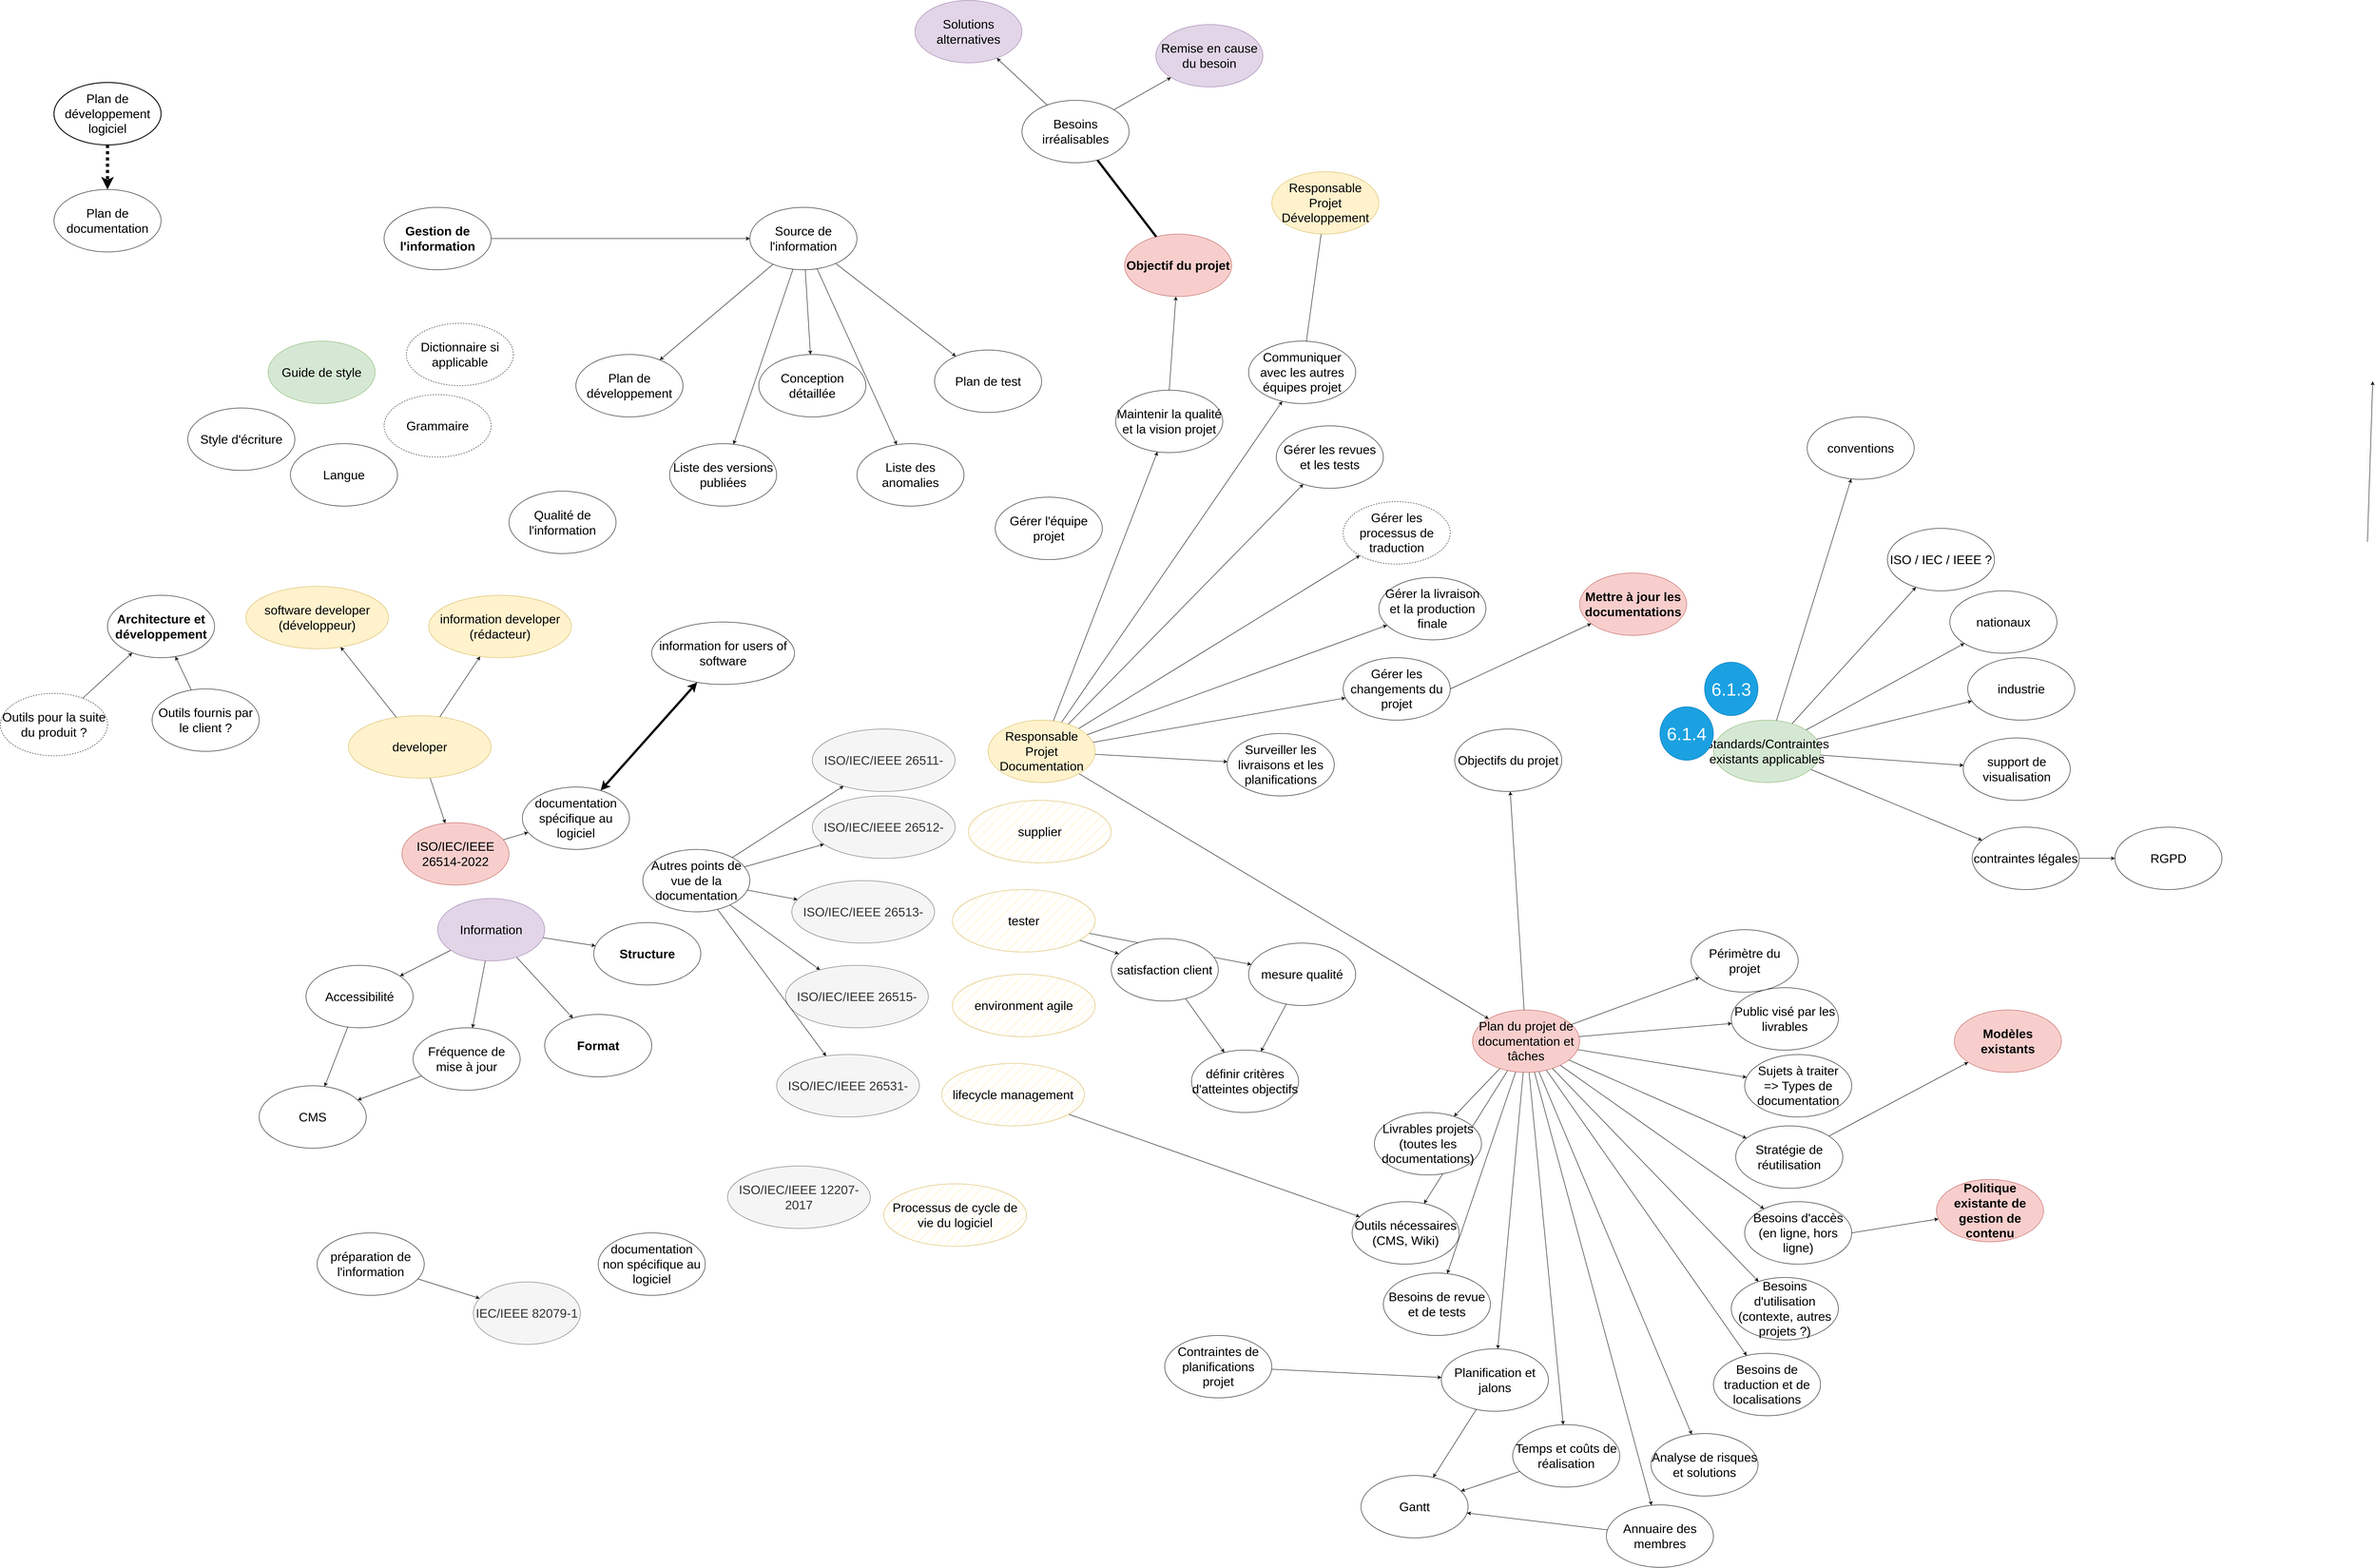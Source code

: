 <mxfile version="26.0.4">
  <diagram name="Page-1" id="BIDaeY3QTPUU3SY5W4b0">
    <mxGraphModel dx="4013" dy="5394" grid="1" gridSize="10" guides="1" tooltips="1" connect="1" arrows="1" fold="1" page="1" pageScale="1" pageWidth="1169" pageHeight="827" math="0" shadow="0">
      <root>
        <mxCell id="0" />
        <mxCell id="1" parent="0" />
        <mxCell id="pOz3Xbr77kyRt1sYzAAJ-1" value="Architecture et développement" style="ellipse;whiteSpace=wrap;html=1;strokeColor=default;align=center;verticalAlign=middle;fontFamily=Helvetica;fontSize=28;fontColor=default;fillColor=default;fontStyle=1" parent="1" vertex="1">
          <mxGeometry x="-220" y="-319.97" width="240" height="140" as="geometry" />
        </mxCell>
        <mxCell id="pOz3Xbr77kyRt1sYzAAJ-2" value="Qualité de l&#39;information" style="ellipse;whiteSpace=wrap;html=1;strokeColor=default;align=center;verticalAlign=middle;fontFamily=Helvetica;fontSize=28;fontColor=default;fillColor=default;" parent="1" vertex="1">
          <mxGeometry x="680" y="-553.5" width="240" height="140" as="geometry" />
        </mxCell>
        <mxCell id="3t2eln8wta4C8ZP0yIUS-1" value="Structure" style="ellipse;whiteSpace=wrap;html=1;fontSize=28;fontStyle=1" vertex="1" parent="1">
          <mxGeometry x="870" y="414" width="240" height="140" as="geometry" />
        </mxCell>
        <mxCell id="3t2eln8wta4C8ZP0yIUS-2" value="Format" style="ellipse;whiteSpace=wrap;html=1;strokeColor=default;align=center;verticalAlign=middle;fontFamily=Helvetica;fontSize=28;fontColor=default;fillColor=default;fontStyle=1" vertex="1" parent="1">
          <mxGeometry x="760" y="620" width="240" height="140" as="geometry" />
        </mxCell>
        <mxCell id="3t2eln8wta4C8ZP0yIUS-4" style="rounded=0;orthogonalLoop=1;jettySize=auto;html=1;" edge="1" parent="1" source="3t2eln8wta4C8ZP0yIUS-3" target="3t2eln8wta4C8ZP0yIUS-1">
          <mxGeometry relative="1" as="geometry" />
        </mxCell>
        <mxCell id="3t2eln8wta4C8ZP0yIUS-5" style="rounded=0;orthogonalLoop=1;jettySize=auto;html=1;" edge="1" parent="1" source="3t2eln8wta4C8ZP0yIUS-3" target="3t2eln8wta4C8ZP0yIUS-2">
          <mxGeometry relative="1" as="geometry" />
        </mxCell>
        <mxCell id="3t2eln8wta4C8ZP0yIUS-28" style="rounded=0;orthogonalLoop=1;jettySize=auto;html=1;" edge="1" parent="1" source="3t2eln8wta4C8ZP0yIUS-3" target="3t2eln8wta4C8ZP0yIUS-27">
          <mxGeometry relative="1" as="geometry" />
        </mxCell>
        <mxCell id="3t2eln8wta4C8ZP0yIUS-29" style="rounded=0;orthogonalLoop=1;jettySize=auto;html=1;" edge="1" parent="1" source="3t2eln8wta4C8ZP0yIUS-3" target="3t2eln8wta4C8ZP0yIUS-26">
          <mxGeometry relative="1" as="geometry" />
        </mxCell>
        <mxCell id="3t2eln8wta4C8ZP0yIUS-3" value="Information" style="ellipse;whiteSpace=wrap;html=1;strokeColor=#9673a6;align=center;verticalAlign=middle;fontFamily=Helvetica;fontSize=28;fillColor=#e1d5e7;" vertex="1" parent="1">
          <mxGeometry x="520" y="360" width="240" height="140" as="geometry" />
        </mxCell>
        <mxCell id="3t2eln8wta4C8ZP0yIUS-51" style="rounded=0;orthogonalLoop=1;jettySize=auto;html=1;exitX=1;exitY=0.5;exitDx=0;exitDy=0;" edge="1" parent="1" source="3t2eln8wta4C8ZP0yIUS-6" target="3t2eln8wta4C8ZP0yIUS-49">
          <mxGeometry relative="1" as="geometry" />
        </mxCell>
        <mxCell id="3t2eln8wta4C8ZP0yIUS-6" value="Gestion de l&#39;information" style="ellipse;whiteSpace=wrap;html=1;strokeColor=default;align=center;verticalAlign=middle;fontFamily=Helvetica;fontSize=28;fontColor=default;fillColor=default;fontStyle=1" vertex="1" parent="1">
          <mxGeometry x="400" y="-1190" width="240" height="140" as="geometry" />
        </mxCell>
        <mxCell id="3t2eln8wta4C8ZP0yIUS-7" value="IEC/IEEE 82079-1" style="ellipse;whiteSpace=wrap;html=1;strokeColor=#666666;align=center;verticalAlign=middle;fontFamily=Helvetica;fontSize=28;fontColor=#333333;fillColor=#f5f5f5;" vertex="1" parent="1">
          <mxGeometry x="600" y="1220" width="240" height="140" as="geometry" />
        </mxCell>
        <mxCell id="3t2eln8wta4C8ZP0yIUS-9" style="rounded=0;orthogonalLoop=1;jettySize=auto;html=1;" edge="1" parent="1" source="3t2eln8wta4C8ZP0yIUS-8" target="3t2eln8wta4C8ZP0yIUS-7">
          <mxGeometry relative="1" as="geometry" />
        </mxCell>
        <mxCell id="3t2eln8wta4C8ZP0yIUS-8" value="préparation de l&#39;information" style="ellipse;whiteSpace=wrap;html=1;strokeColor=default;align=center;verticalAlign=middle;fontFamily=Helvetica;fontSize=28;fontColor=default;fillColor=default;" vertex="1" parent="1">
          <mxGeometry x="250" y="1110" width="240" height="140" as="geometry" />
        </mxCell>
        <mxCell id="3t2eln8wta4C8ZP0yIUS-10" value="documentation non spécifique au logiciel" style="ellipse;whiteSpace=wrap;html=1;strokeColor=default;align=center;verticalAlign=middle;fontFamily=Helvetica;fontSize=28;fontColor=default;fillColor=default;" vertex="1" parent="1">
          <mxGeometry x="880" y="1110" width="240" height="140" as="geometry" />
        </mxCell>
        <mxCell id="3t2eln8wta4C8ZP0yIUS-13" style="rounded=0;orthogonalLoop=1;jettySize=auto;html=1;" edge="1" parent="1" source="3t2eln8wta4C8ZP0yIUS-11" target="3t2eln8wta4C8ZP0yIUS-12">
          <mxGeometry relative="1" as="geometry" />
        </mxCell>
        <mxCell id="3t2eln8wta4C8ZP0yIUS-11" value="ISO/IEC/IEEE 26514-2022" style="ellipse;whiteSpace=wrap;html=1;strokeColor=#b85450;align=center;verticalAlign=middle;fontFamily=Helvetica;fontSize=28;fillColor=#f8cecc;" vertex="1" parent="1">
          <mxGeometry x="440" y="190" width="240" height="140" as="geometry" />
        </mxCell>
        <mxCell id="3t2eln8wta4C8ZP0yIUS-12" value="documentation spécifique au logiciel" style="ellipse;whiteSpace=wrap;html=1;strokeColor=default;align=center;verticalAlign=middle;fontFamily=Helvetica;fontSize=28;fontColor=default;fillColor=default;" vertex="1" parent="1">
          <mxGeometry x="710" y="110" width="240" height="140" as="geometry" />
        </mxCell>
        <mxCell id="3t2eln8wta4C8ZP0yIUS-14" value="ISO/IEC/IEEE 26511-" style="ellipse;whiteSpace=wrap;html=1;strokeColor=#666666;align=center;verticalAlign=middle;fontFamily=Helvetica;fontSize=28;fontColor=#333333;fillColor=#f5f5f5;" vertex="1" parent="1">
          <mxGeometry x="1360" y="-20" width="320" height="140" as="geometry" />
        </mxCell>
        <mxCell id="3t2eln8wta4C8ZP0yIUS-15" value="ISO/IEC/IEEE 26512-" style="ellipse;whiteSpace=wrap;html=1;strokeColor=#666666;align=center;verticalAlign=middle;fontFamily=Helvetica;fontSize=28;fontColor=#333333;fillColor=#f5f5f5;" vertex="1" parent="1">
          <mxGeometry x="1360" y="130" width="320" height="140" as="geometry" />
        </mxCell>
        <mxCell id="3t2eln8wta4C8ZP0yIUS-16" value="ISO/IEC/IEEE 26513-" style="ellipse;whiteSpace=wrap;html=1;strokeColor=#666666;align=center;verticalAlign=middle;fontFamily=Helvetica;fontSize=28;fontColor=#333333;fillColor=#f5f5f5;" vertex="1" parent="1">
          <mxGeometry x="1314" y="320" width="320" height="140" as="geometry" />
        </mxCell>
        <mxCell id="3t2eln8wta4C8ZP0yIUS-17" value="ISO/IEC/IEEE 26515-" style="ellipse;whiteSpace=wrap;html=1;strokeColor=#666666;align=center;verticalAlign=middle;fontFamily=Helvetica;fontSize=28;fontColor=#333333;fillColor=#f5f5f5;" vertex="1" parent="1">
          <mxGeometry x="1300" y="510" width="320" height="140" as="geometry" />
        </mxCell>
        <mxCell id="3t2eln8wta4C8ZP0yIUS-18" value="ISO/IEC/IEEE 26531-" style="ellipse;whiteSpace=wrap;html=1;strokeColor=#666666;align=center;verticalAlign=middle;fontFamily=Helvetica;fontSize=28;fontColor=#333333;fillColor=#f5f5f5;" vertex="1" parent="1">
          <mxGeometry x="1280" y="710" width="320" height="140" as="geometry" />
        </mxCell>
        <mxCell id="3t2eln8wta4C8ZP0yIUS-20" style="rounded=0;orthogonalLoop=1;jettySize=auto;html=1;" edge="1" parent="1" source="3t2eln8wta4C8ZP0yIUS-19" target="3t2eln8wta4C8ZP0yIUS-14">
          <mxGeometry relative="1" as="geometry" />
        </mxCell>
        <mxCell id="3t2eln8wta4C8ZP0yIUS-21" style="rounded=0;orthogonalLoop=1;jettySize=auto;html=1;strokeColor=default;align=center;verticalAlign=middle;fontFamily=Helvetica;fontSize=11;fontColor=default;labelBackgroundColor=default;endArrow=classic;" edge="1" parent="1" source="3t2eln8wta4C8ZP0yIUS-19" target="3t2eln8wta4C8ZP0yIUS-15">
          <mxGeometry relative="1" as="geometry" />
        </mxCell>
        <mxCell id="3t2eln8wta4C8ZP0yIUS-22" style="rounded=0;orthogonalLoop=1;jettySize=auto;html=1;strokeColor=default;align=center;verticalAlign=middle;fontFamily=Helvetica;fontSize=11;fontColor=default;labelBackgroundColor=default;endArrow=classic;" edge="1" parent="1" source="3t2eln8wta4C8ZP0yIUS-19" target="3t2eln8wta4C8ZP0yIUS-16">
          <mxGeometry relative="1" as="geometry" />
        </mxCell>
        <mxCell id="3t2eln8wta4C8ZP0yIUS-23" style="rounded=0;orthogonalLoop=1;jettySize=auto;html=1;" edge="1" parent="1" source="3t2eln8wta4C8ZP0yIUS-19" target="3t2eln8wta4C8ZP0yIUS-17">
          <mxGeometry relative="1" as="geometry" />
        </mxCell>
        <mxCell id="3t2eln8wta4C8ZP0yIUS-24" style="rounded=0;orthogonalLoop=1;jettySize=auto;html=1;strokeColor=default;align=center;verticalAlign=middle;fontFamily=Helvetica;fontSize=11;fontColor=default;labelBackgroundColor=default;endArrow=classic;" edge="1" parent="1" source="3t2eln8wta4C8ZP0yIUS-19" target="3t2eln8wta4C8ZP0yIUS-18">
          <mxGeometry relative="1" as="geometry" />
        </mxCell>
        <mxCell id="3t2eln8wta4C8ZP0yIUS-19" value="Autres points de vue de la documentation" style="ellipse;whiteSpace=wrap;html=1;fontSize=28;" vertex="1" parent="1">
          <mxGeometry x="980" y="250" width="240" height="140" as="geometry" />
        </mxCell>
        <mxCell id="3t2eln8wta4C8ZP0yIUS-25" value="CMS" style="ellipse;whiteSpace=wrap;html=1;strokeColor=default;align=center;verticalAlign=middle;fontFamily=Helvetica;fontSize=28;fontColor=default;fillColor=default;" vertex="1" parent="1">
          <mxGeometry x="120" y="780" width="240" height="140" as="geometry" />
        </mxCell>
        <mxCell id="3t2eln8wta4C8ZP0yIUS-30" style="rounded=0;orthogonalLoop=1;jettySize=auto;html=1;" edge="1" parent="1" source="3t2eln8wta4C8ZP0yIUS-26" target="3t2eln8wta4C8ZP0yIUS-25">
          <mxGeometry relative="1" as="geometry" />
        </mxCell>
        <mxCell id="3t2eln8wta4C8ZP0yIUS-26" value="Fréquence de mise à jour" style="ellipse;whiteSpace=wrap;html=1;strokeColor=default;align=center;verticalAlign=middle;fontFamily=Helvetica;fontSize=28;fontColor=default;fillColor=default;" vertex="1" parent="1">
          <mxGeometry x="465" y="650" width="240" height="140" as="geometry" />
        </mxCell>
        <mxCell id="3t2eln8wta4C8ZP0yIUS-31" style="rounded=0;orthogonalLoop=1;jettySize=auto;html=1;" edge="1" parent="1" source="3t2eln8wta4C8ZP0yIUS-27" target="3t2eln8wta4C8ZP0yIUS-25">
          <mxGeometry relative="1" as="geometry" />
        </mxCell>
        <mxCell id="3t2eln8wta4C8ZP0yIUS-27" value="Accessibilité" style="ellipse;whiteSpace=wrap;html=1;strokeColor=default;align=center;verticalAlign=middle;fontFamily=Helvetica;fontSize=28;fontColor=default;fillColor=default;" vertex="1" parent="1">
          <mxGeometry x="225" y="510" width="240" height="140" as="geometry" />
        </mxCell>
        <mxCell id="3t2eln8wta4C8ZP0yIUS-33" value="supplier" style="ellipse;whiteSpace=wrap;html=1;strokeColor=#d6b656;align=center;verticalAlign=middle;fontFamily=Helvetica;fontSize=28;fillColor=#fff2cc;fillStyle=hatch;" vertex="1" parent="1">
          <mxGeometry x="1710" y="140" width="320" height="140" as="geometry" />
        </mxCell>
        <mxCell id="3t2eln8wta4C8ZP0yIUS-167" style="rounded=0;orthogonalLoop=1;jettySize=auto;html=1;" edge="1" parent="1" source="3t2eln8wta4C8ZP0yIUS-34" target="3t2eln8wta4C8ZP0yIUS-165">
          <mxGeometry relative="1" as="geometry" />
        </mxCell>
        <mxCell id="3t2eln8wta4C8ZP0yIUS-168" style="rounded=0;orthogonalLoop=1;jettySize=auto;html=1;" edge="1" parent="1" source="3t2eln8wta4C8ZP0yIUS-34" target="3t2eln8wta4C8ZP0yIUS-166">
          <mxGeometry relative="1" as="geometry" />
        </mxCell>
        <mxCell id="3t2eln8wta4C8ZP0yIUS-34" value="tester" style="ellipse;whiteSpace=wrap;html=1;strokeColor=#d6b656;align=center;verticalAlign=middle;fontFamily=Helvetica;fontSize=28;fillColor=#fff2cc;fillStyle=hatch;" vertex="1" parent="1">
          <mxGeometry x="1674" y="340" width="320" height="140" as="geometry" />
        </mxCell>
        <mxCell id="3t2eln8wta4C8ZP0yIUS-50" style="rounded=0;orthogonalLoop=1;jettySize=auto;html=1;" edge="1" parent="1" source="3t2eln8wta4C8ZP0yIUS-35" target="3t2eln8wta4C8ZP0yIUS-11">
          <mxGeometry relative="1" as="geometry" />
        </mxCell>
        <mxCell id="3t2eln8wta4C8ZP0yIUS-164" style="rounded=0;orthogonalLoop=1;jettySize=auto;html=1;" edge="1" parent="1" source="3t2eln8wta4C8ZP0yIUS-35" target="3t2eln8wta4C8ZP0yIUS-161">
          <mxGeometry relative="1" as="geometry" />
        </mxCell>
        <mxCell id="3t2eln8wta4C8ZP0yIUS-35" value="developer" style="ellipse;whiteSpace=wrap;html=1;strokeColor=#d6b656;align=center;verticalAlign=middle;fontFamily=Helvetica;fontSize=28;fillColor=#fff2cc;" vertex="1" parent="1">
          <mxGeometry x="320" y="-50" width="320" height="140" as="geometry" />
        </mxCell>
        <mxCell id="3t2eln8wta4C8ZP0yIUS-38" style="rounded=0;orthogonalLoop=1;jettySize=auto;html=1;startArrow=classic;startFill=1;strokeWidth=5;" edge="1" parent="1" source="3t2eln8wta4C8ZP0yIUS-36" target="3t2eln8wta4C8ZP0yIUS-12">
          <mxGeometry relative="1" as="geometry">
            <mxPoint x="1081.658" y="-114.594" as="targetPoint" />
          </mxGeometry>
        </mxCell>
        <mxCell id="3t2eln8wta4C8ZP0yIUS-36" value="information for users of software" style="ellipse;whiteSpace=wrap;html=1;strokeColor=default;align=center;verticalAlign=middle;fontFamily=Helvetica;fontSize=28;fontColor=default;fillColor=default;" vertex="1" parent="1">
          <mxGeometry x="1000" y="-260" width="320" height="140" as="geometry" />
        </mxCell>
        <mxCell id="3t2eln8wta4C8ZP0yIUS-39" value="environment agile" style="ellipse;whiteSpace=wrap;html=1;strokeColor=#d6b656;align=center;verticalAlign=middle;fontFamily=Helvetica;fontSize=28;fillColor=#fff2cc;fillStyle=hatch;" vertex="1" parent="1">
          <mxGeometry x="1674" y="530" width="320" height="140" as="geometry" />
        </mxCell>
        <mxCell id="3t2eln8wta4C8ZP0yIUS-172" style="rounded=0;orthogonalLoop=1;jettySize=auto;html=1;" edge="1" parent="1" source="3t2eln8wta4C8ZP0yIUS-40" target="3t2eln8wta4C8ZP0yIUS-102">
          <mxGeometry relative="1" as="geometry" />
        </mxCell>
        <mxCell id="3t2eln8wta4C8ZP0yIUS-40" value="lifecycle management" style="ellipse;whiteSpace=wrap;html=1;strokeColor=#d6b656;align=center;verticalAlign=middle;fontFamily=Helvetica;fontSize=28;fillColor=#fff2cc;fillStyle=hatch;" vertex="1" parent="1">
          <mxGeometry x="1650" y="730" width="320" height="140" as="geometry" />
        </mxCell>
        <mxCell id="3t2eln8wta4C8ZP0yIUS-42" value="ISO/IEC/IEEE 12207-2017" style="ellipse;whiteSpace=wrap;html=1;strokeColor=#666666;align=center;verticalAlign=middle;fontFamily=Helvetica;fontSize=28;fontColor=#333333;fillColor=#f5f5f5;" vertex="1" parent="1">
          <mxGeometry x="1170" y="960" width="320" height="140" as="geometry" />
        </mxCell>
        <mxCell id="3t2eln8wta4C8ZP0yIUS-43" value="Processus de cycle de vie du logiciel" style="ellipse;whiteSpace=wrap;html=1;strokeColor=#d6b656;align=center;verticalAlign=middle;fontFamily=Helvetica;fontSize=28;fillColor=#fff2cc;fillStyle=hatch;" vertex="1" parent="1">
          <mxGeometry x="1520" y="1000" width="320" height="140" as="geometry" />
        </mxCell>
        <mxCell id="3t2eln8wta4C8ZP0yIUS-44" value="Plan de développement" style="ellipse;whiteSpace=wrap;html=1;strokeColor=default;align=center;verticalAlign=middle;fontFamily=Helvetica;fontSize=28;fontColor=default;fillColor=default;" vertex="1" parent="1">
          <mxGeometry x="830" y="-860" width="240" height="140" as="geometry" />
        </mxCell>
        <mxCell id="3t2eln8wta4C8ZP0yIUS-45" value="Conception détaillée" style="ellipse;whiteSpace=wrap;html=1;strokeColor=default;align=center;verticalAlign=middle;fontFamily=Helvetica;fontSize=28;fontColor=default;fillColor=default;" vertex="1" parent="1">
          <mxGeometry x="1240" y="-860" width="240" height="140" as="geometry" />
        </mxCell>
        <mxCell id="3t2eln8wta4C8ZP0yIUS-46" value="Plan de test" style="ellipse;whiteSpace=wrap;html=1;strokeColor=default;align=center;verticalAlign=middle;fontFamily=Helvetica;fontSize=28;fontColor=default;fillColor=default;" vertex="1" parent="1">
          <mxGeometry x="1634" y="-870" width="240" height="140" as="geometry" />
        </mxCell>
        <mxCell id="3t2eln8wta4C8ZP0yIUS-47" value="Liste des versions publiées" style="ellipse;whiteSpace=wrap;html=1;strokeColor=default;align=center;verticalAlign=middle;fontFamily=Helvetica;fontSize=28;fontColor=default;fillColor=default;" vertex="1" parent="1">
          <mxGeometry x="1040" y="-660" width="240" height="140" as="geometry" />
        </mxCell>
        <mxCell id="3t2eln8wta4C8ZP0yIUS-48" value="Liste des anomalies" style="ellipse;whiteSpace=wrap;html=1;strokeColor=default;align=center;verticalAlign=middle;fontFamily=Helvetica;fontSize=28;fontColor=default;fillColor=default;" vertex="1" parent="1">
          <mxGeometry x="1460" y="-660" width="240" height="140" as="geometry" />
        </mxCell>
        <mxCell id="3t2eln8wta4C8ZP0yIUS-52" style="rounded=0;orthogonalLoop=1;jettySize=auto;html=1;" edge="1" parent="1" source="3t2eln8wta4C8ZP0yIUS-49" target="3t2eln8wta4C8ZP0yIUS-44">
          <mxGeometry relative="1" as="geometry" />
        </mxCell>
        <mxCell id="3t2eln8wta4C8ZP0yIUS-53" style="rounded=0;orthogonalLoop=1;jettySize=auto;html=1;" edge="1" parent="1" source="3t2eln8wta4C8ZP0yIUS-49" target="3t2eln8wta4C8ZP0yIUS-45">
          <mxGeometry relative="1" as="geometry" />
        </mxCell>
        <mxCell id="3t2eln8wta4C8ZP0yIUS-54" style="rounded=0;orthogonalLoop=1;jettySize=auto;html=1;" edge="1" parent="1" source="3t2eln8wta4C8ZP0yIUS-49" target="3t2eln8wta4C8ZP0yIUS-46">
          <mxGeometry relative="1" as="geometry" />
        </mxCell>
        <mxCell id="3t2eln8wta4C8ZP0yIUS-55" style="rounded=0;orthogonalLoop=1;jettySize=auto;html=1;" edge="1" parent="1" source="3t2eln8wta4C8ZP0yIUS-49" target="3t2eln8wta4C8ZP0yIUS-47">
          <mxGeometry relative="1" as="geometry" />
        </mxCell>
        <mxCell id="3t2eln8wta4C8ZP0yIUS-56" style="rounded=0;orthogonalLoop=1;jettySize=auto;html=1;" edge="1" parent="1" source="3t2eln8wta4C8ZP0yIUS-49" target="3t2eln8wta4C8ZP0yIUS-48">
          <mxGeometry relative="1" as="geometry" />
        </mxCell>
        <mxCell id="3t2eln8wta4C8ZP0yIUS-49" value="Source de l&#39;information" style="ellipse;whiteSpace=wrap;html=1;strokeColor=default;align=center;verticalAlign=middle;fontFamily=Helvetica;fontSize=28;fontColor=default;fillColor=default;" vertex="1" parent="1">
          <mxGeometry x="1220" y="-1190" width="240" height="140" as="geometry" />
        </mxCell>
        <mxCell id="3t2eln8wta4C8ZP0yIUS-57" value="Guide de style" style="ellipse;whiteSpace=wrap;html=1;strokeColor=#82b366;align=center;verticalAlign=middle;fontFamily=Helvetica;fontSize=28;fillColor=#d5e8d4;" vertex="1" parent="1">
          <mxGeometry x="140" y="-890" width="240" height="140" as="geometry" />
        </mxCell>
        <mxCell id="3t2eln8wta4C8ZP0yIUS-58" value="Style d&#39;écriture" style="ellipse;whiteSpace=wrap;html=1;strokeColor=default;align=center;verticalAlign=middle;fontFamily=Helvetica;fontSize=28;fontColor=default;fillColor=default;" vertex="1" parent="1">
          <mxGeometry x="-40" y="-740" width="240" height="140" as="geometry" />
        </mxCell>
        <mxCell id="3t2eln8wta4C8ZP0yIUS-59" value="Langue" style="ellipse;whiteSpace=wrap;html=1;strokeColor=default;align=center;verticalAlign=middle;fontFamily=Helvetica;fontSize=28;fontColor=default;fillColor=default;" vertex="1" parent="1">
          <mxGeometry x="190" y="-660" width="240" height="140" as="geometry" />
        </mxCell>
        <mxCell id="3t2eln8wta4C8ZP0yIUS-60" value="Dictionnaire si applicable" style="ellipse;whiteSpace=wrap;html=1;strokeColor=default;align=center;verticalAlign=middle;fontFamily=Helvetica;fontSize=28;fontColor=default;fillColor=default;dashed=1;" vertex="1" parent="1">
          <mxGeometry x="450" y="-930" width="240" height="140" as="geometry" />
        </mxCell>
        <mxCell id="3t2eln8wta4C8ZP0yIUS-62" value="Grammaire" style="ellipse;whiteSpace=wrap;html=1;strokeColor=default;align=center;verticalAlign=middle;fontFamily=Helvetica;fontSize=28;fontColor=default;fillColor=default;dashed=1;" vertex="1" parent="1">
          <mxGeometry x="400" y="-770" width="240" height="140" as="geometry" />
        </mxCell>
        <mxCell id="3t2eln8wta4C8ZP0yIUS-75" style="rounded=0;orthogonalLoop=1;jettySize=auto;html=1;" edge="1" parent="1" source="3t2eln8wta4C8ZP0yIUS-63" target="3t2eln8wta4C8ZP0yIUS-69">
          <mxGeometry relative="1" as="geometry" />
        </mxCell>
        <mxCell id="3t2eln8wta4C8ZP0yIUS-76" style="rounded=0;orthogonalLoop=1;jettySize=auto;html=1;" edge="1" parent="1" source="3t2eln8wta4C8ZP0yIUS-63" target="3t2eln8wta4C8ZP0yIUS-68">
          <mxGeometry relative="1" as="geometry" />
        </mxCell>
        <mxCell id="3t2eln8wta4C8ZP0yIUS-77" style="rounded=0;orthogonalLoop=1;jettySize=auto;html=1;" edge="1" parent="1">
          <mxGeometry relative="1" as="geometry">
            <mxPoint x="4846.076" y="-439.98" as="sourcePoint" />
            <mxPoint x="4857.964" y="-800.0" as="targetPoint" />
          </mxGeometry>
        </mxCell>
        <mxCell id="3t2eln8wta4C8ZP0yIUS-78" style="rounded=0;orthogonalLoop=1;jettySize=auto;html=1;" edge="1" parent="1" source="3t2eln8wta4C8ZP0yIUS-63" target="3t2eln8wta4C8ZP0yIUS-66">
          <mxGeometry relative="1" as="geometry" />
        </mxCell>
        <mxCell id="3t2eln8wta4C8ZP0yIUS-80" style="rounded=0;orthogonalLoop=1;jettySize=auto;html=1;" edge="1" parent="1" source="3t2eln8wta4C8ZP0yIUS-63" target="3t2eln8wta4C8ZP0yIUS-70">
          <mxGeometry relative="1" as="geometry" />
        </mxCell>
        <mxCell id="3t2eln8wta4C8ZP0yIUS-81" style="rounded=0;orthogonalLoop=1;jettySize=auto;html=1;" edge="1" parent="1" source="3t2eln8wta4C8ZP0yIUS-63" target="3t2eln8wta4C8ZP0yIUS-73">
          <mxGeometry relative="1" as="geometry" />
        </mxCell>
        <mxCell id="3t2eln8wta4C8ZP0yIUS-82" style="rounded=0;orthogonalLoop=1;jettySize=auto;html=1;" edge="1" parent="1" source="3t2eln8wta4C8ZP0yIUS-63" target="3t2eln8wta4C8ZP0yIUS-72">
          <mxGeometry relative="1" as="geometry" />
        </mxCell>
        <mxCell id="3t2eln8wta4C8ZP0yIUS-83" style="rounded=0;orthogonalLoop=1;jettySize=auto;html=1;" edge="1" parent="1" source="3t2eln8wta4C8ZP0yIUS-63" target="3t2eln8wta4C8ZP0yIUS-71">
          <mxGeometry relative="1" as="geometry" />
        </mxCell>
        <mxCell id="3t2eln8wta4C8ZP0yIUS-122" style="rounded=0;orthogonalLoop=1;jettySize=auto;html=1;" edge="1" parent="1" source="3t2eln8wta4C8ZP0yIUS-63" target="3t2eln8wta4C8ZP0yIUS-87">
          <mxGeometry relative="1" as="geometry" />
        </mxCell>
        <mxCell id="3t2eln8wta4C8ZP0yIUS-63" value="Responsable Projet Documentation" style="ellipse;whiteSpace=wrap;html=1;strokeColor=#d6b656;align=center;verticalAlign=middle;fontFamily=Helvetica;fontSize=28;fillColor=#fff2cc;" vertex="1" parent="1">
          <mxGeometry x="1754" y="-40" width="240" height="140" as="geometry" />
        </mxCell>
        <mxCell id="3t2eln8wta4C8ZP0yIUS-74" style="rounded=0;orthogonalLoop=1;jettySize=auto;html=1;endArrow=none;endFill=0;" edge="1" parent="1" source="3t2eln8wta4C8ZP0yIUS-64" target="3t2eln8wta4C8ZP0yIUS-69">
          <mxGeometry relative="1" as="geometry" />
        </mxCell>
        <mxCell id="3t2eln8wta4C8ZP0yIUS-64" value="Responsable Projet Développement" style="ellipse;whiteSpace=wrap;html=1;strokeColor=#d6b656;align=center;verticalAlign=middle;fontFamily=Helvetica;fontSize=28;fillColor=#fff2cc;" vertex="1" parent="1">
          <mxGeometry x="2390" y="-1270" width="240" height="140" as="geometry" />
        </mxCell>
        <mxCell id="3t2eln8wta4C8ZP0yIUS-65" value="Gérer l&#39;équipe projet" style="ellipse;whiteSpace=wrap;html=1;strokeColor=default;align=center;verticalAlign=middle;fontFamily=Helvetica;fontSize=28;fontColor=default;fillColor=default;" vertex="1" parent="1">
          <mxGeometry x="1770" y="-540" width="240" height="140" as="geometry" />
        </mxCell>
        <mxCell id="3t2eln8wta4C8ZP0yIUS-66" value="Surveiller les livraisons et les planifications" style="ellipse;whiteSpace=wrap;html=1;strokeColor=default;align=center;verticalAlign=middle;fontFamily=Helvetica;fontSize=28;fontColor=default;fillColor=default;" vertex="1" parent="1">
          <mxGeometry x="2290" y="-10" width="240" height="140" as="geometry" />
        </mxCell>
        <mxCell id="3t2eln8wta4C8ZP0yIUS-124" style="rounded=0;orthogonalLoop=1;jettySize=auto;html=1;exitX=0.5;exitY=0;exitDx=0;exitDy=0;" edge="1" parent="1" source="3t2eln8wta4C8ZP0yIUS-68" target="3t2eln8wta4C8ZP0yIUS-123">
          <mxGeometry relative="1" as="geometry" />
        </mxCell>
        <mxCell id="3t2eln8wta4C8ZP0yIUS-68" value="Maintenir la qualité et la vision projet" style="ellipse;whiteSpace=wrap;html=1;strokeColor=default;align=center;verticalAlign=middle;fontFamily=Helvetica;fontSize=28;fontColor=default;fillColor=default;" vertex="1" parent="1">
          <mxGeometry x="2040" y="-780" width="240" height="140" as="geometry" />
        </mxCell>
        <mxCell id="3t2eln8wta4C8ZP0yIUS-69" value="Communiquer avec les autres équipes projet" style="ellipse;whiteSpace=wrap;html=1;strokeColor=default;align=center;verticalAlign=middle;fontFamily=Helvetica;fontSize=28;fontColor=default;fillColor=default;" vertex="1" parent="1">
          <mxGeometry x="2338" y="-890" width="240" height="140" as="geometry" />
        </mxCell>
        <mxCell id="3t2eln8wta4C8ZP0yIUS-126" style="rounded=0;orthogonalLoop=1;jettySize=auto;html=1;exitX=1;exitY=0.5;exitDx=0;exitDy=0;" edge="1" parent="1" source="3t2eln8wta4C8ZP0yIUS-70" target="3t2eln8wta4C8ZP0yIUS-125">
          <mxGeometry relative="1" as="geometry" />
        </mxCell>
        <mxCell id="3t2eln8wta4C8ZP0yIUS-70" value="Gérer les changements du projet" style="ellipse;whiteSpace=wrap;html=1;strokeColor=default;align=center;verticalAlign=middle;fontFamily=Helvetica;fontSize=28;fontColor=default;fillColor=default;" vertex="1" parent="1">
          <mxGeometry x="2550" y="-180" width="240" height="140" as="geometry" />
        </mxCell>
        <mxCell id="3t2eln8wta4C8ZP0yIUS-71" value="Gérer les revues et les tests" style="ellipse;whiteSpace=wrap;html=1;strokeColor=default;align=center;verticalAlign=middle;fontFamily=Helvetica;fontSize=28;fontColor=default;fillColor=default;" vertex="1" parent="1">
          <mxGeometry x="2400" y="-700" width="240" height="140" as="geometry" />
        </mxCell>
        <mxCell id="3t2eln8wta4C8ZP0yIUS-72" value="Gérer les processus de traduction" style="ellipse;whiteSpace=wrap;html=1;strokeColor=default;align=center;verticalAlign=middle;fontFamily=Helvetica;fontSize=28;fontColor=default;fillColor=default;dashed=1;" vertex="1" parent="1">
          <mxGeometry x="2550" y="-530" width="240" height="140" as="geometry" />
        </mxCell>
        <mxCell id="3t2eln8wta4C8ZP0yIUS-73" value="Gérer la livraison et la production finale" style="ellipse;whiteSpace=wrap;html=1;strokeColor=default;align=center;verticalAlign=middle;fontFamily=Helvetica;fontSize=28;fontColor=default;fillColor=default;" vertex="1" parent="1">
          <mxGeometry x="2630" y="-360" width="240" height="140" as="geometry" />
        </mxCell>
        <mxCell id="3t2eln8wta4C8ZP0yIUS-86" style="edgeStyle=orthogonalEdgeStyle;rounded=0;orthogonalLoop=1;jettySize=auto;html=1;strokeWidth=7;dashed=1;dashPattern=1 1;" edge="1" parent="1" source="3t2eln8wta4C8ZP0yIUS-84" target="3t2eln8wta4C8ZP0yIUS-85">
          <mxGeometry relative="1" as="geometry" />
        </mxCell>
        <mxCell id="3t2eln8wta4C8ZP0yIUS-84" value="Plan de développement logiciel" style="ellipse;whiteSpace=wrap;html=1;strokeColor=default;align=center;verticalAlign=middle;fontFamily=Helvetica;fontSize=28;fontColor=default;fillColor=default;strokeWidth=2;" vertex="1" parent="1">
          <mxGeometry x="-340" y="-1470" width="240" height="140" as="geometry" />
        </mxCell>
        <mxCell id="3t2eln8wta4C8ZP0yIUS-85" value="Plan de documentation" style="ellipse;whiteSpace=wrap;html=1;strokeColor=default;align=center;verticalAlign=middle;fontFamily=Helvetica;fontSize=28;fontColor=default;fillColor=default;" vertex="1" parent="1">
          <mxGeometry x="-340" y="-1230" width="240" height="140" as="geometry" />
        </mxCell>
        <mxCell id="3t2eln8wta4C8ZP0yIUS-96" style="rounded=0;orthogonalLoop=1;jettySize=auto;html=1;" edge="1" parent="1" source="3t2eln8wta4C8ZP0yIUS-87" target="3t2eln8wta4C8ZP0yIUS-88">
          <mxGeometry relative="1" as="geometry" />
        </mxCell>
        <mxCell id="3t2eln8wta4C8ZP0yIUS-97" style="rounded=0;orthogonalLoop=1;jettySize=auto;html=1;" edge="1" parent="1" source="3t2eln8wta4C8ZP0yIUS-87" target="3t2eln8wta4C8ZP0yIUS-89">
          <mxGeometry relative="1" as="geometry" />
        </mxCell>
        <mxCell id="3t2eln8wta4C8ZP0yIUS-98" style="rounded=0;orthogonalLoop=1;jettySize=auto;html=1;" edge="1" parent="1" source="3t2eln8wta4C8ZP0yIUS-87" target="3t2eln8wta4C8ZP0yIUS-90">
          <mxGeometry relative="1" as="geometry" />
        </mxCell>
        <mxCell id="3t2eln8wta4C8ZP0yIUS-99" style="rounded=0;orthogonalLoop=1;jettySize=auto;html=1;" edge="1" parent="1" source="3t2eln8wta4C8ZP0yIUS-87" target="3t2eln8wta4C8ZP0yIUS-91">
          <mxGeometry relative="1" as="geometry" />
        </mxCell>
        <mxCell id="3t2eln8wta4C8ZP0yIUS-100" style="rounded=0;orthogonalLoop=1;jettySize=auto;html=1;" edge="1" parent="1" source="3t2eln8wta4C8ZP0yIUS-87" target="3t2eln8wta4C8ZP0yIUS-92">
          <mxGeometry relative="1" as="geometry" />
        </mxCell>
        <mxCell id="3t2eln8wta4C8ZP0yIUS-112" style="rounded=0;orthogonalLoop=1;jettySize=auto;html=1;" edge="1" parent="1" source="3t2eln8wta4C8ZP0yIUS-87" target="3t2eln8wta4C8ZP0yIUS-93">
          <mxGeometry relative="1" as="geometry" />
        </mxCell>
        <mxCell id="3t2eln8wta4C8ZP0yIUS-113" style="rounded=0;orthogonalLoop=1;jettySize=auto;html=1;" edge="1" parent="1" source="3t2eln8wta4C8ZP0yIUS-87" target="3t2eln8wta4C8ZP0yIUS-94">
          <mxGeometry relative="1" as="geometry" />
        </mxCell>
        <mxCell id="3t2eln8wta4C8ZP0yIUS-114" style="rounded=0;orthogonalLoop=1;jettySize=auto;html=1;" edge="1" parent="1" source="3t2eln8wta4C8ZP0yIUS-87" target="3t2eln8wta4C8ZP0yIUS-95">
          <mxGeometry relative="1" as="geometry" />
        </mxCell>
        <mxCell id="3t2eln8wta4C8ZP0yIUS-115" style="rounded=0;orthogonalLoop=1;jettySize=auto;html=1;" edge="1" parent="1" source="3t2eln8wta4C8ZP0yIUS-87" target="3t2eln8wta4C8ZP0yIUS-109">
          <mxGeometry relative="1" as="geometry" />
        </mxCell>
        <mxCell id="3t2eln8wta4C8ZP0yIUS-116" style="rounded=0;orthogonalLoop=1;jettySize=auto;html=1;" edge="1" parent="1" source="3t2eln8wta4C8ZP0yIUS-87" target="3t2eln8wta4C8ZP0yIUS-101">
          <mxGeometry relative="1" as="geometry" />
        </mxCell>
        <mxCell id="3t2eln8wta4C8ZP0yIUS-117" style="rounded=0;orthogonalLoop=1;jettySize=auto;html=1;" edge="1" parent="1" source="3t2eln8wta4C8ZP0yIUS-87" target="3t2eln8wta4C8ZP0yIUS-102">
          <mxGeometry relative="1" as="geometry" />
        </mxCell>
        <mxCell id="3t2eln8wta4C8ZP0yIUS-118" style="rounded=0;orthogonalLoop=1;jettySize=auto;html=1;" edge="1" parent="1" source="3t2eln8wta4C8ZP0yIUS-87" target="3t2eln8wta4C8ZP0yIUS-103">
          <mxGeometry relative="1" as="geometry" />
        </mxCell>
        <mxCell id="3t2eln8wta4C8ZP0yIUS-119" style="rounded=0;orthogonalLoop=1;jettySize=auto;html=1;" edge="1" parent="1" source="3t2eln8wta4C8ZP0yIUS-87" target="3t2eln8wta4C8ZP0yIUS-104">
          <mxGeometry relative="1" as="geometry" />
        </mxCell>
        <mxCell id="3t2eln8wta4C8ZP0yIUS-120" style="rounded=0;orthogonalLoop=1;jettySize=auto;html=1;" edge="1" parent="1" source="3t2eln8wta4C8ZP0yIUS-87" target="3t2eln8wta4C8ZP0yIUS-105">
          <mxGeometry relative="1" as="geometry" />
        </mxCell>
        <mxCell id="3t2eln8wta4C8ZP0yIUS-121" style="rounded=0;orthogonalLoop=1;jettySize=auto;html=1;" edge="1" parent="1" source="3t2eln8wta4C8ZP0yIUS-87" target="3t2eln8wta4C8ZP0yIUS-110">
          <mxGeometry relative="1" as="geometry" />
        </mxCell>
        <mxCell id="3t2eln8wta4C8ZP0yIUS-87" value="Plan du projet de documentation et tâches" style="ellipse;whiteSpace=wrap;html=1;strokeColor=#b85450;align=center;verticalAlign=middle;fontFamily=Helvetica;fontSize=28;fillColor=#f8cecc;" vertex="1" parent="1">
          <mxGeometry x="2840" y="610" width="240" height="140" as="geometry" />
        </mxCell>
        <mxCell id="3t2eln8wta4C8ZP0yIUS-88" value="Objectifs du projet" style="ellipse;whiteSpace=wrap;html=1;strokeColor=default;align=center;verticalAlign=middle;fontFamily=Helvetica;fontSize=28;fontColor=default;fillColor=default;" vertex="1" parent="1">
          <mxGeometry x="2800" y="-20" width="240" height="140" as="geometry" />
        </mxCell>
        <mxCell id="3t2eln8wta4C8ZP0yIUS-89" value="Périmètre du projet" style="ellipse;whiteSpace=wrap;html=1;strokeColor=default;align=center;verticalAlign=middle;fontFamily=Helvetica;fontSize=28;fontColor=default;fillColor=default;" vertex="1" parent="1">
          <mxGeometry x="3330" y="430" width="240" height="140" as="geometry" />
        </mxCell>
        <mxCell id="3t2eln8wta4C8ZP0yIUS-90" value="Public visé par les livrables" style="ellipse;whiteSpace=wrap;html=1;strokeColor=default;align=center;verticalAlign=middle;fontFamily=Helvetica;fontSize=28;fontColor=default;fillColor=default;" vertex="1" parent="1">
          <mxGeometry x="3420" y="560" width="240" height="140" as="geometry" />
        </mxCell>
        <mxCell id="3t2eln8wta4C8ZP0yIUS-91" value="&lt;div&gt;Sujets à traiter&lt;/div&gt;&lt;div&gt;=&amp;gt; Types de documentation&lt;br&gt;&lt;/div&gt;" style="ellipse;whiteSpace=wrap;html=1;strokeColor=default;align=center;verticalAlign=middle;fontFamily=Helvetica;fontSize=28;fontColor=default;fillColor=default;" vertex="1" parent="1">
          <mxGeometry x="3450" y="710" width="240" height="140" as="geometry" />
        </mxCell>
        <mxCell id="3t2eln8wta4C8ZP0yIUS-130" style="rounded=0;orthogonalLoop=1;jettySize=auto;html=1;" edge="1" parent="1" source="3t2eln8wta4C8ZP0yIUS-92" target="3t2eln8wta4C8ZP0yIUS-129">
          <mxGeometry relative="1" as="geometry" />
        </mxCell>
        <mxCell id="3t2eln8wta4C8ZP0yIUS-92" value="Stratégie de réutilisation" style="ellipse;whiteSpace=wrap;html=1;strokeColor=default;align=center;verticalAlign=middle;fontFamily=Helvetica;fontSize=28;fontColor=default;fillColor=default;" vertex="1" parent="1">
          <mxGeometry x="3430" y="870" width="240" height="140" as="geometry" />
        </mxCell>
        <mxCell id="3t2eln8wta4C8ZP0yIUS-128" style="rounded=0;orthogonalLoop=1;jettySize=auto;html=1;exitX=1;exitY=0.5;exitDx=0;exitDy=0;" edge="1" parent="1" source="3t2eln8wta4C8ZP0yIUS-93" target="3t2eln8wta4C8ZP0yIUS-127">
          <mxGeometry relative="1" as="geometry" />
        </mxCell>
        <mxCell id="3t2eln8wta4C8ZP0yIUS-93" value="Besoins d&#39;accès&lt;br&gt;(en ligne, hors ligne)" style="ellipse;whiteSpace=wrap;html=1;strokeColor=default;align=center;verticalAlign=middle;fontFamily=Helvetica;fontSize=28;fontColor=default;fillColor=default;" vertex="1" parent="1">
          <mxGeometry x="3450" y="1040" width="240" height="140" as="geometry" />
        </mxCell>
        <mxCell id="3t2eln8wta4C8ZP0yIUS-94" value="Besoins d&#39;utilisation (contexte, autres projets ?)" style="ellipse;whiteSpace=wrap;html=1;strokeColor=default;align=center;verticalAlign=middle;fontFamily=Helvetica;fontSize=28;fontColor=default;fillColor=default;" vertex="1" parent="1">
          <mxGeometry x="3420" y="1210" width="240" height="140" as="geometry" />
        </mxCell>
        <mxCell id="3t2eln8wta4C8ZP0yIUS-95" value="Besoins de traduction et de localisations" style="ellipse;whiteSpace=wrap;html=1;strokeColor=default;align=center;verticalAlign=middle;fontFamily=Helvetica;fontSize=28;fontColor=default;fillColor=default;" vertex="1" parent="1">
          <mxGeometry x="3380" y="1380" width="240" height="140" as="geometry" />
        </mxCell>
        <mxCell id="3t2eln8wta4C8ZP0yIUS-101" value="&lt;div&gt;Livrables projets&lt;/div&gt;&lt;div&gt;(toutes les documentations)&lt;br&gt;&lt;/div&gt;" style="ellipse;whiteSpace=wrap;html=1;strokeColor=default;align=center;verticalAlign=middle;fontFamily=Helvetica;fontSize=28;fontColor=default;fillColor=default;" vertex="1" parent="1">
          <mxGeometry x="2620" y="840" width="240" height="140" as="geometry" />
        </mxCell>
        <mxCell id="3t2eln8wta4C8ZP0yIUS-102" value="Outils nécessaires (CMS, Wiki)" style="ellipse;whiteSpace=wrap;html=1;strokeColor=default;align=center;verticalAlign=middle;fontFamily=Helvetica;fontSize=28;fontColor=default;fillColor=default;" vertex="1" parent="1">
          <mxGeometry x="2570" y="1040" width="240" height="140" as="geometry" />
        </mxCell>
        <mxCell id="3t2eln8wta4C8ZP0yIUS-103" value="Besoins de revue et de tests" style="ellipse;whiteSpace=wrap;html=1;strokeColor=default;align=center;verticalAlign=middle;fontFamily=Helvetica;fontSize=28;fontColor=default;fillColor=default;" vertex="1" parent="1">
          <mxGeometry x="2640" y="1200" width="240" height="140" as="geometry" />
        </mxCell>
        <mxCell id="3t2eln8wta4C8ZP0yIUS-107" style="rounded=0;orthogonalLoop=1;jettySize=auto;html=1;" edge="1" parent="1" source="3t2eln8wta4C8ZP0yIUS-104" target="3t2eln8wta4C8ZP0yIUS-106">
          <mxGeometry relative="1" as="geometry" />
        </mxCell>
        <mxCell id="3t2eln8wta4C8ZP0yIUS-104" value="Planification et jalons" style="ellipse;whiteSpace=wrap;html=1;strokeColor=default;align=center;verticalAlign=middle;fontFamily=Helvetica;fontSize=28;fontColor=default;fillColor=default;" vertex="1" parent="1">
          <mxGeometry x="2770" y="1370" width="240" height="140" as="geometry" />
        </mxCell>
        <mxCell id="3t2eln8wta4C8ZP0yIUS-108" style="rounded=0;orthogonalLoop=1;jettySize=auto;html=1;" edge="1" parent="1" source="3t2eln8wta4C8ZP0yIUS-105" target="3t2eln8wta4C8ZP0yIUS-106">
          <mxGeometry relative="1" as="geometry" />
        </mxCell>
        <mxCell id="3t2eln8wta4C8ZP0yIUS-105" value="Temps et coûts de réalisation" style="ellipse;whiteSpace=wrap;html=1;strokeColor=default;align=center;verticalAlign=middle;fontFamily=Helvetica;fontSize=28;fontColor=default;fillColor=default;" vertex="1" parent="1">
          <mxGeometry x="2930" y="1540" width="240" height="140" as="geometry" />
        </mxCell>
        <mxCell id="3t2eln8wta4C8ZP0yIUS-106" value="Gantt" style="ellipse;whiteSpace=wrap;html=1;strokeColor=default;align=center;verticalAlign=middle;fontFamily=Helvetica;fontSize=28;fontColor=default;fillColor=default;" vertex="1" parent="1">
          <mxGeometry x="2590" y="1654" width="240" height="140" as="geometry" />
        </mxCell>
        <mxCell id="3t2eln8wta4C8ZP0yIUS-109" value="Analyse de risques et solutions" style="ellipse;whiteSpace=wrap;html=1;strokeColor=default;align=center;verticalAlign=middle;fontFamily=Helvetica;fontSize=28;fontColor=default;fillColor=default;" vertex="1" parent="1">
          <mxGeometry x="3240" y="1560" width="240" height="140" as="geometry" />
        </mxCell>
        <mxCell id="3t2eln8wta4C8ZP0yIUS-111" style="rounded=0;orthogonalLoop=1;jettySize=auto;html=1;" edge="1" parent="1" source="3t2eln8wta4C8ZP0yIUS-110" target="3t2eln8wta4C8ZP0yIUS-106">
          <mxGeometry relative="1" as="geometry" />
        </mxCell>
        <mxCell id="3t2eln8wta4C8ZP0yIUS-110" value="Annuaire des membres" style="ellipse;whiteSpace=wrap;html=1;strokeColor=default;align=center;verticalAlign=middle;fontFamily=Helvetica;fontSize=28;fontColor=default;fillColor=default;" vertex="1" parent="1">
          <mxGeometry x="3140" y="1720" width="240" height="140" as="geometry" />
        </mxCell>
        <mxCell id="3t2eln8wta4C8ZP0yIUS-123" value="Objectif du projet" style="ellipse;whiteSpace=wrap;html=1;strokeColor=#b85450;align=center;verticalAlign=middle;fontFamily=Helvetica;fontSize=28;fillColor=#f8cecc;fontStyle=1" vertex="1" parent="1">
          <mxGeometry x="2060" y="-1130" width="240" height="140" as="geometry" />
        </mxCell>
        <mxCell id="3t2eln8wta4C8ZP0yIUS-125" value="Mettre à jour les documentations" style="ellipse;whiteSpace=wrap;html=1;strokeColor=#b85450;align=center;verticalAlign=middle;fontFamily=Helvetica;fontSize=28;fillColor=#f8cecc;fontStyle=1" vertex="1" parent="1">
          <mxGeometry x="3080" y="-370" width="240" height="140" as="geometry" />
        </mxCell>
        <mxCell id="3t2eln8wta4C8ZP0yIUS-127" value="Politique existante de gestion de contenu" style="ellipse;whiteSpace=wrap;html=1;strokeColor=#b85450;align=center;verticalAlign=middle;fontFamily=Helvetica;fontSize=28;fillColor=#f8cecc;fontStyle=1" vertex="1" parent="1">
          <mxGeometry x="3880" y="990" width="240" height="140" as="geometry" />
        </mxCell>
        <mxCell id="3t2eln8wta4C8ZP0yIUS-129" value="Modèles existants" style="ellipse;whiteSpace=wrap;html=1;strokeColor=#b85450;align=center;verticalAlign=middle;fontFamily=Helvetica;fontSize=28;fillColor=#f8cecc;fontStyle=1" vertex="1" parent="1">
          <mxGeometry x="3920" y="610" width="240" height="140" as="geometry" />
        </mxCell>
        <mxCell id="3t2eln8wta4C8ZP0yIUS-137" style="rounded=0;orthogonalLoop=1;jettySize=auto;html=1;" edge="1" parent="1" source="3t2eln8wta4C8ZP0yIUS-131" target="3t2eln8wta4C8ZP0yIUS-136">
          <mxGeometry relative="1" as="geometry">
            <mxPoint x="3703.262" y="-469.996" as="targetPoint" />
          </mxGeometry>
        </mxCell>
        <mxCell id="3t2eln8wta4C8ZP0yIUS-138" style="rounded=0;orthogonalLoop=1;jettySize=auto;html=1;" edge="1" parent="1" source="3t2eln8wta4C8ZP0yIUS-131" target="3t2eln8wta4C8ZP0yIUS-132">
          <mxGeometry relative="1" as="geometry" />
        </mxCell>
        <mxCell id="3t2eln8wta4C8ZP0yIUS-139" style="rounded=0;orthogonalLoop=1;jettySize=auto;html=1;" edge="1" parent="1" source="3t2eln8wta4C8ZP0yIUS-131" target="3t2eln8wta4C8ZP0yIUS-133">
          <mxGeometry relative="1" as="geometry" />
        </mxCell>
        <mxCell id="3t2eln8wta4C8ZP0yIUS-140" style="rounded=0;orthogonalLoop=1;jettySize=auto;html=1;" edge="1" parent="1" source="3t2eln8wta4C8ZP0yIUS-131" target="3t2eln8wta4C8ZP0yIUS-134">
          <mxGeometry relative="1" as="geometry" />
        </mxCell>
        <mxCell id="3t2eln8wta4C8ZP0yIUS-141" style="rounded=0;orthogonalLoop=1;jettySize=auto;html=1;" edge="1" parent="1" source="3t2eln8wta4C8ZP0yIUS-131" target="3t2eln8wta4C8ZP0yIUS-135">
          <mxGeometry relative="1" as="geometry" />
        </mxCell>
        <mxCell id="3t2eln8wta4C8ZP0yIUS-145" style="rounded=0;orthogonalLoop=1;jettySize=auto;html=1;" edge="1" parent="1" source="3t2eln8wta4C8ZP0yIUS-131" target="3t2eln8wta4C8ZP0yIUS-142">
          <mxGeometry relative="1" as="geometry" />
        </mxCell>
        <mxCell id="3t2eln8wta4C8ZP0yIUS-131" value="&lt;div&gt;Standards/Contraintes existants applicables&lt;/div&gt;" style="ellipse;whiteSpace=wrap;html=1;strokeColor=#82b366;align=center;verticalAlign=middle;fontFamily=Helvetica;fontSize=28;fillColor=#d5e8d4;" vertex="1" parent="1">
          <mxGeometry x="3380" y="-39.97" width="240" height="140" as="geometry" />
        </mxCell>
        <mxCell id="3t2eln8wta4C8ZP0yIUS-132" value="ISO / IEC / IEEE ?" style="ellipse;whiteSpace=wrap;html=1;strokeColor=default;align=center;verticalAlign=middle;fontFamily=Helvetica;fontSize=28;fontColor=default;fillColor=default;" vertex="1" parent="1">
          <mxGeometry x="3770" y="-469.97" width="240" height="140" as="geometry" />
        </mxCell>
        <mxCell id="3t2eln8wta4C8ZP0yIUS-133" value="nationaux" style="ellipse;whiteSpace=wrap;html=1;strokeColor=default;align=center;verticalAlign=middle;fontFamily=Helvetica;fontSize=28;fontColor=default;fillColor=default;" vertex="1" parent="1">
          <mxGeometry x="3910" y="-329.97" width="240" height="140" as="geometry" />
        </mxCell>
        <mxCell id="3t2eln8wta4C8ZP0yIUS-134" value="industrie" style="ellipse;whiteSpace=wrap;html=1;strokeColor=default;align=center;verticalAlign=middle;fontFamily=Helvetica;fontSize=28;fontColor=default;fillColor=default;" vertex="1" parent="1">
          <mxGeometry x="3950" y="-179.97" width="240" height="140" as="geometry" />
        </mxCell>
        <mxCell id="3t2eln8wta4C8ZP0yIUS-135" value="support de visualisation" style="ellipse;whiteSpace=wrap;html=1;strokeColor=default;align=center;verticalAlign=middle;fontFamily=Helvetica;fontSize=28;fontColor=default;fillColor=default;" vertex="1" parent="1">
          <mxGeometry x="3940" y="0.03" width="240" height="140" as="geometry" />
        </mxCell>
        <mxCell id="3t2eln8wta4C8ZP0yIUS-136" value="conventions" style="ellipse;whiteSpace=wrap;html=1;strokeColor=default;align=center;verticalAlign=middle;fontFamily=Helvetica;fontSize=28;fontColor=default;fillColor=default;" vertex="1" parent="1">
          <mxGeometry x="3590" y="-720" width="240" height="140" as="geometry" />
        </mxCell>
        <mxCell id="3t2eln8wta4C8ZP0yIUS-144" style="edgeStyle=orthogonalEdgeStyle;rounded=0;orthogonalLoop=1;jettySize=auto;html=1;" edge="1" parent="1" source="3t2eln8wta4C8ZP0yIUS-142" target="3t2eln8wta4C8ZP0yIUS-143">
          <mxGeometry relative="1" as="geometry" />
        </mxCell>
        <mxCell id="3t2eln8wta4C8ZP0yIUS-142" value="contraintes légales" style="ellipse;whiteSpace=wrap;html=1;strokeColor=default;align=center;verticalAlign=middle;fontFamily=Helvetica;fontSize=28;fontColor=default;fillColor=default;" vertex="1" parent="1">
          <mxGeometry x="3960" y="200.03" width="240" height="140" as="geometry" />
        </mxCell>
        <mxCell id="3t2eln8wta4C8ZP0yIUS-143" value="RGPD" style="ellipse;whiteSpace=wrap;html=1;strokeColor=default;align=center;verticalAlign=middle;fontFamily=Helvetica;fontSize=28;fontColor=default;fillColor=default;" vertex="1" parent="1">
          <mxGeometry x="4280" y="200.03" width="240" height="140" as="geometry" />
        </mxCell>
        <mxCell id="3t2eln8wta4C8ZP0yIUS-146" value="Solutions alternatives" style="ellipse;whiteSpace=wrap;html=1;strokeColor=#9673a6;align=center;verticalAlign=middle;fontFamily=Helvetica;fontSize=28;fillColor=#e1d5e7;" vertex="1" parent="1">
          <mxGeometry x="1590" y="-1654" width="240" height="140" as="geometry" />
        </mxCell>
        <mxCell id="3t2eln8wta4C8ZP0yIUS-148" value="Remise en cause du besoin" style="ellipse;whiteSpace=wrap;html=1;strokeColor=#9673a6;align=center;verticalAlign=middle;fontFamily=Helvetica;fontSize=28;fillColor=#e1d5e7;" vertex="1" parent="1">
          <mxGeometry x="2130" y="-1600" width="240" height="140" as="geometry" />
        </mxCell>
        <mxCell id="3t2eln8wta4C8ZP0yIUS-150" style="rounded=0;orthogonalLoop=1;jettySize=auto;html=1;" edge="1" parent="1" source="3t2eln8wta4C8ZP0yIUS-149" target="3t2eln8wta4C8ZP0yIUS-146">
          <mxGeometry relative="1" as="geometry" />
        </mxCell>
        <mxCell id="3t2eln8wta4C8ZP0yIUS-151" style="rounded=0;orthogonalLoop=1;jettySize=auto;html=1;" edge="1" parent="1" source="3t2eln8wta4C8ZP0yIUS-149" target="3t2eln8wta4C8ZP0yIUS-148">
          <mxGeometry relative="1" as="geometry" />
        </mxCell>
        <mxCell id="3t2eln8wta4C8ZP0yIUS-152" style="rounded=0;orthogonalLoop=1;jettySize=auto;html=1;endArrow=none;endFill=0;strokeWidth=5;" edge="1" parent="1" source="3t2eln8wta4C8ZP0yIUS-149" target="3t2eln8wta4C8ZP0yIUS-123">
          <mxGeometry relative="1" as="geometry" />
        </mxCell>
        <mxCell id="3t2eln8wta4C8ZP0yIUS-149" value="Besoins irréalisables" style="ellipse;whiteSpace=wrap;html=1;strokeColor=default;align=center;verticalAlign=middle;fontFamily=Helvetica;fontSize=28;fontColor=default;fillColor=default;" vertex="1" parent="1">
          <mxGeometry x="1830" y="-1430" width="240" height="140" as="geometry" />
        </mxCell>
        <mxCell id="3t2eln8wta4C8ZP0yIUS-153" value="6.1.3" style="ellipse;whiteSpace=wrap;html=1;aspect=fixed;fillColor=#1ba1e2;fontColor=#ffffff;strokeColor=#006EAF;fontSize=40;" vertex="1" parent="1">
          <mxGeometry x="3360" y="-170" width="120" height="120" as="geometry" />
        </mxCell>
        <mxCell id="3t2eln8wta4C8ZP0yIUS-154" value="6.1.4" style="ellipse;whiteSpace=wrap;html=1;aspect=fixed;fillColor=#1ba1e2;fontColor=#ffffff;strokeColor=#006EAF;fontSize=40;" vertex="1" parent="1">
          <mxGeometry x="3260" y="-70" width="120" height="120" as="geometry" />
        </mxCell>
        <mxCell id="3t2eln8wta4C8ZP0yIUS-157" style="rounded=0;orthogonalLoop=1;jettySize=auto;html=1;" edge="1" parent="1" source="3t2eln8wta4C8ZP0yIUS-155" target="pOz3Xbr77kyRt1sYzAAJ-1">
          <mxGeometry relative="1" as="geometry" />
        </mxCell>
        <mxCell id="3t2eln8wta4C8ZP0yIUS-155" value="Outils pour la suite du produit ?" style="ellipse;whiteSpace=wrap;html=1;strokeColor=default;align=center;verticalAlign=middle;fontFamily=Helvetica;fontSize=28;fontColor=default;fillColor=default;dashed=1;" vertex="1" parent="1">
          <mxGeometry x="-460" y="-100" width="240" height="140" as="geometry" />
        </mxCell>
        <mxCell id="3t2eln8wta4C8ZP0yIUS-158" style="rounded=0;orthogonalLoop=1;jettySize=auto;html=1;" edge="1" parent="1" source="3t2eln8wta4C8ZP0yIUS-156" target="pOz3Xbr77kyRt1sYzAAJ-1">
          <mxGeometry relative="1" as="geometry" />
        </mxCell>
        <mxCell id="3t2eln8wta4C8ZP0yIUS-156" value="Outils fournis par le client ?" style="ellipse;whiteSpace=wrap;html=1;strokeColor=default;align=center;verticalAlign=middle;fontFamily=Helvetica;fontSize=28;fontColor=default;fillColor=default;" vertex="1" parent="1">
          <mxGeometry x="-120" y="-110" width="240" height="140" as="geometry" />
        </mxCell>
        <mxCell id="3t2eln8wta4C8ZP0yIUS-160" style="rounded=0;orthogonalLoop=1;jettySize=auto;html=1;" edge="1" parent="1" source="3t2eln8wta4C8ZP0yIUS-159" target="3t2eln8wta4C8ZP0yIUS-104">
          <mxGeometry relative="1" as="geometry" />
        </mxCell>
        <mxCell id="3t2eln8wta4C8ZP0yIUS-159" value="Contraintes de planifications projet" style="ellipse;whiteSpace=wrap;html=1;strokeColor=default;align=center;verticalAlign=middle;fontFamily=Helvetica;fontSize=28;fontColor=default;fillColor=default;" vertex="1" parent="1">
          <mxGeometry x="2150" y="1340" width="240" height="140" as="geometry" />
        </mxCell>
        <mxCell id="3t2eln8wta4C8ZP0yIUS-161" value="information developer (rédacteur)" style="ellipse;whiteSpace=wrap;html=1;strokeColor=#d6b656;align=center;verticalAlign=middle;fontFamily=Helvetica;fontSize=28;fillColor=#fff2cc;" vertex="1" parent="1">
          <mxGeometry x="500" y="-320" width="320" height="140" as="geometry" />
        </mxCell>
        <mxCell id="3t2eln8wta4C8ZP0yIUS-163" style="rounded=0;orthogonalLoop=1;jettySize=auto;html=1;startArrow=classic;startFill=1;endArrow=none;endFill=0;" edge="1" parent="1" source="3t2eln8wta4C8ZP0yIUS-162" target="3t2eln8wta4C8ZP0yIUS-35">
          <mxGeometry relative="1" as="geometry" />
        </mxCell>
        <mxCell id="3t2eln8wta4C8ZP0yIUS-162" value="software developer (développeur)" style="ellipse;whiteSpace=wrap;html=1;strokeColor=#d6b656;align=center;verticalAlign=middle;fontFamily=Helvetica;fontSize=28;fillColor=#fff2cc;" vertex="1" parent="1">
          <mxGeometry x="90" y="-340" width="320" height="140" as="geometry" />
        </mxCell>
        <mxCell id="3t2eln8wta4C8ZP0yIUS-170" style="rounded=0;orthogonalLoop=1;jettySize=auto;html=1;" edge="1" parent="1" source="3t2eln8wta4C8ZP0yIUS-165" target="3t2eln8wta4C8ZP0yIUS-169">
          <mxGeometry relative="1" as="geometry" />
        </mxCell>
        <mxCell id="3t2eln8wta4C8ZP0yIUS-165" value="mesure qualité" style="ellipse;whiteSpace=wrap;html=1;strokeColor=default;align=center;verticalAlign=middle;fontFamily=Helvetica;fontSize=28;fontColor=default;fillColor=default;" vertex="1" parent="1">
          <mxGeometry x="2338" y="460" width="240" height="140" as="geometry" />
        </mxCell>
        <mxCell id="3t2eln8wta4C8ZP0yIUS-171" style="rounded=0;orthogonalLoop=1;jettySize=auto;html=1;" edge="1" parent="1" source="3t2eln8wta4C8ZP0yIUS-166" target="3t2eln8wta4C8ZP0yIUS-169">
          <mxGeometry relative="1" as="geometry" />
        </mxCell>
        <mxCell id="3t2eln8wta4C8ZP0yIUS-166" value="satisfaction client" style="ellipse;whiteSpace=wrap;html=1;strokeColor=default;align=center;verticalAlign=middle;fontFamily=Helvetica;fontSize=28;fontColor=default;fillColor=default;" vertex="1" parent="1">
          <mxGeometry x="2030" y="450" width="240" height="140" as="geometry" />
        </mxCell>
        <mxCell id="3t2eln8wta4C8ZP0yIUS-169" value="définir critères d&#39;atteintes objectifs" style="ellipse;whiteSpace=wrap;html=1;strokeColor=default;align=center;verticalAlign=middle;fontFamily=Helvetica;fontSize=28;fontColor=default;fillColor=default;" vertex="1" parent="1">
          <mxGeometry x="2210" y="700" width="240" height="140" as="geometry" />
        </mxCell>
      </root>
    </mxGraphModel>
  </diagram>
</mxfile>
